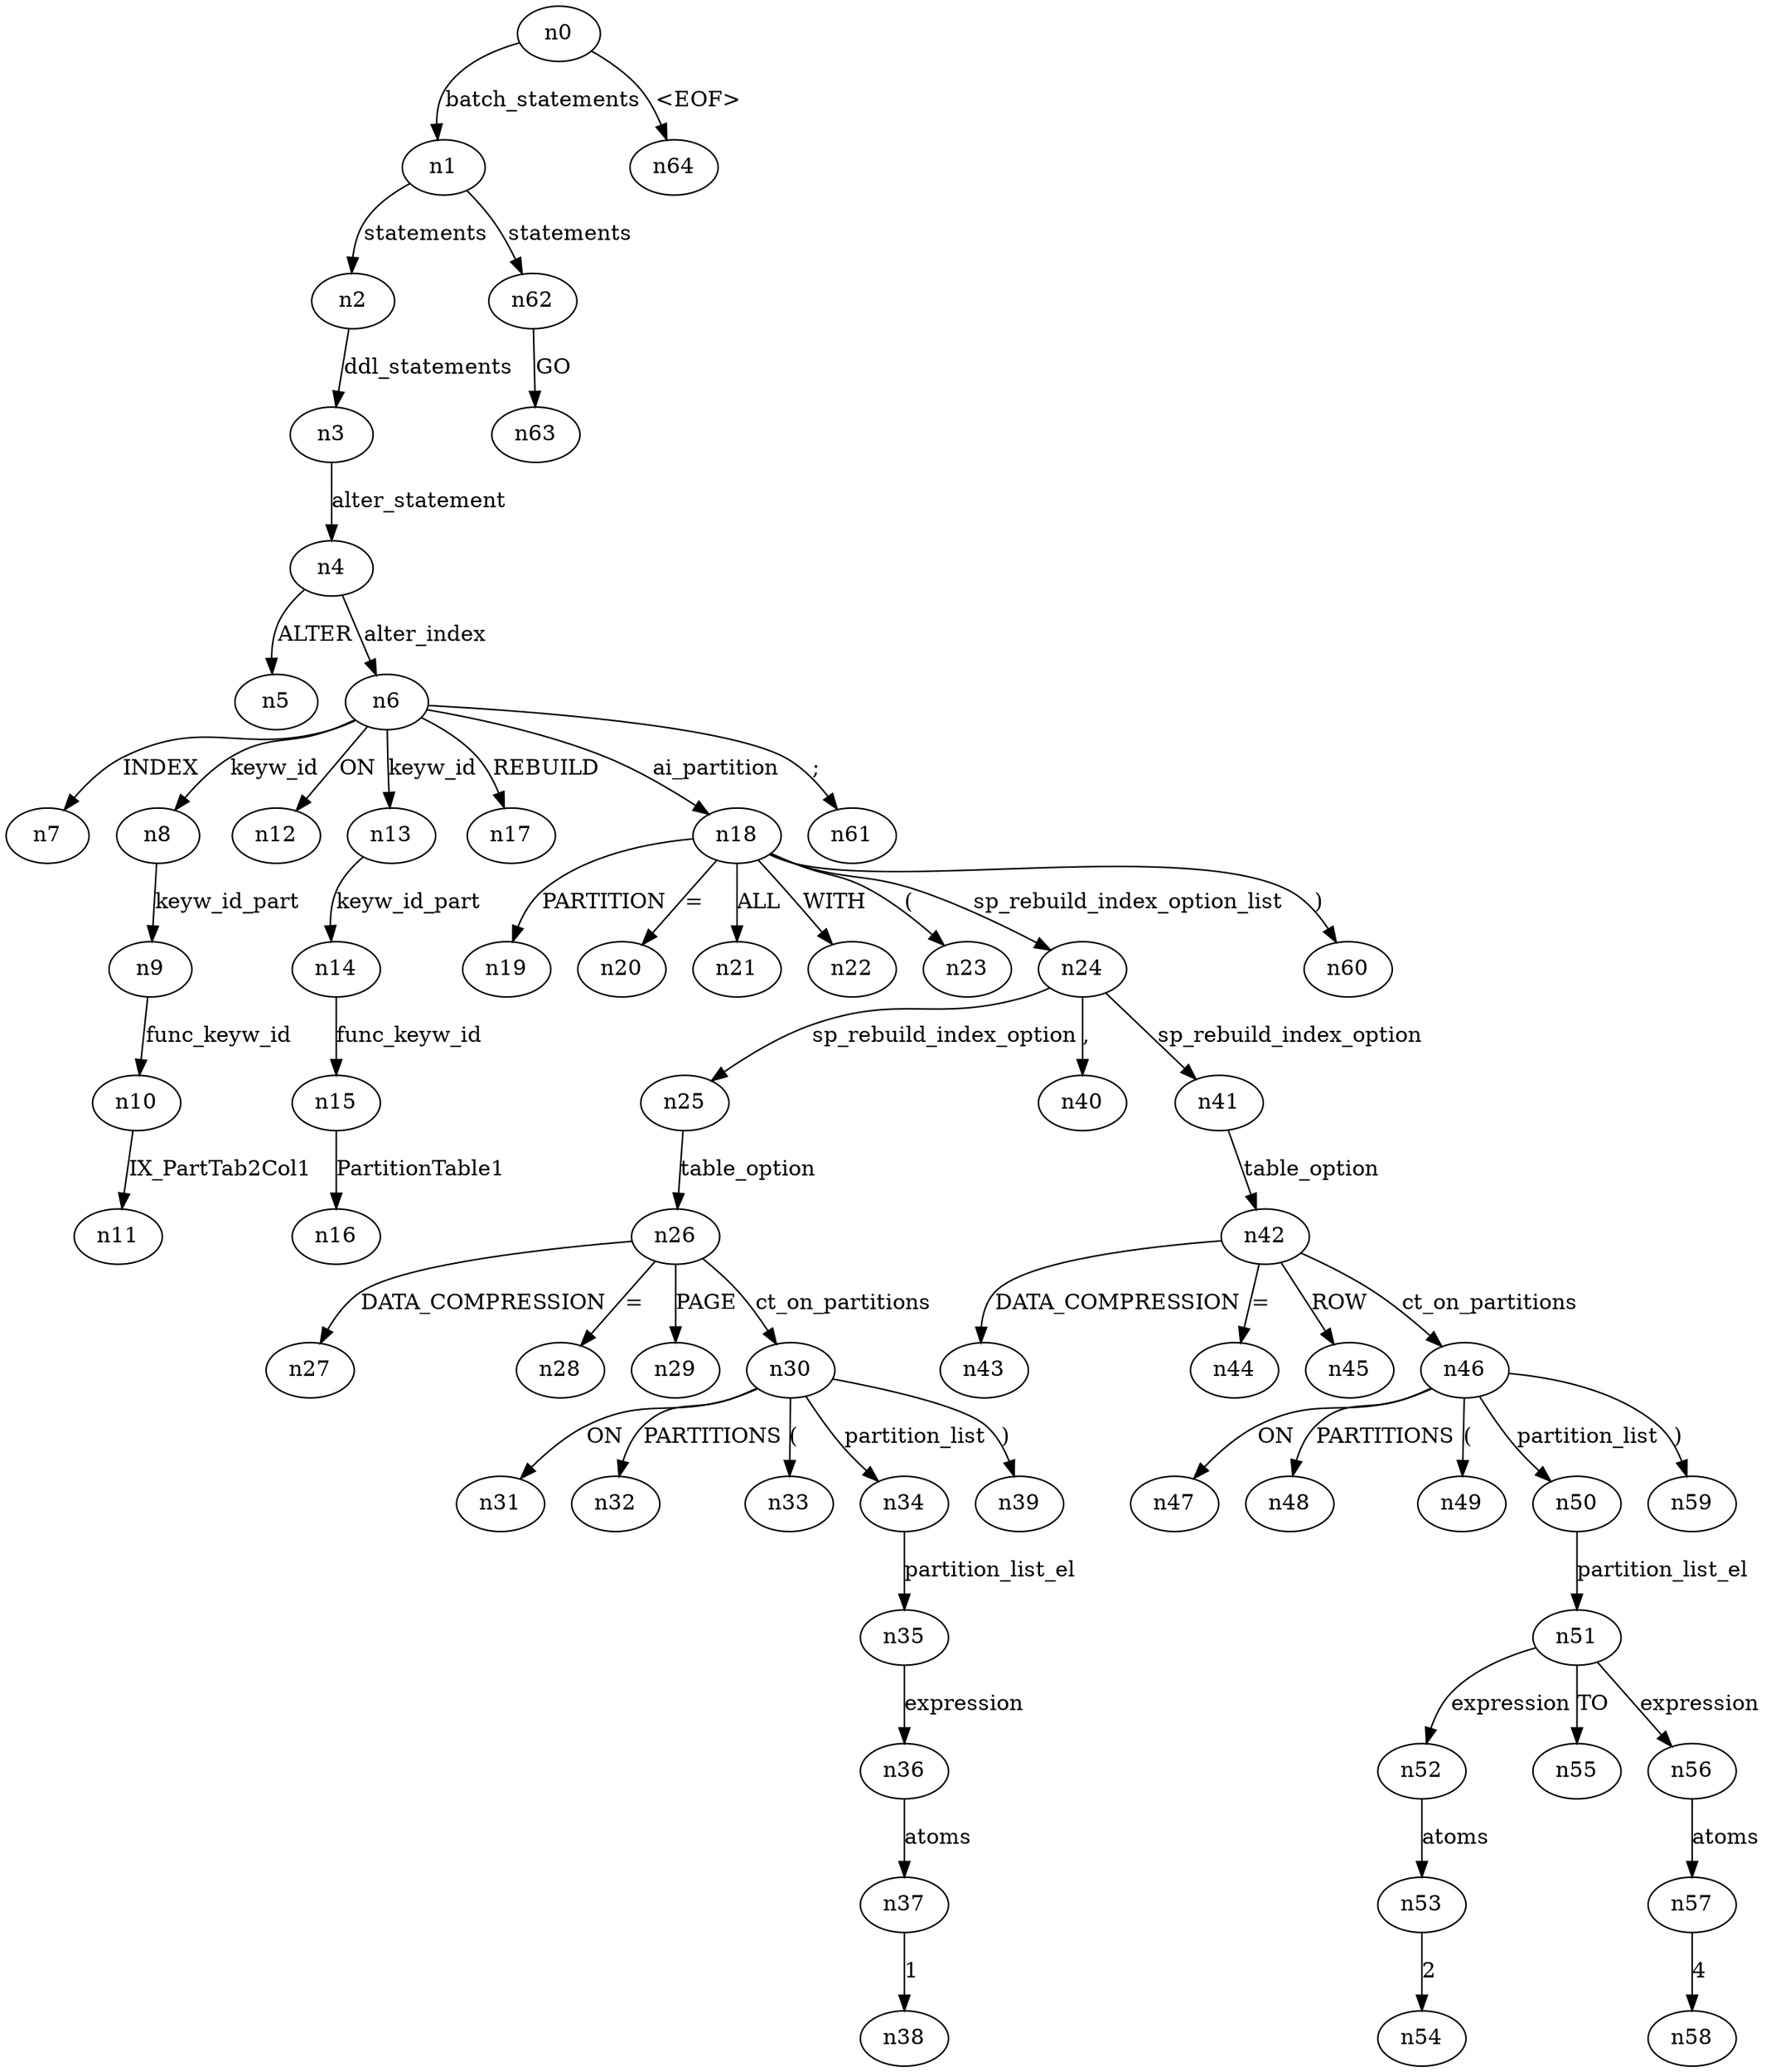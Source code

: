 digraph ParseTree {
  n0 -> n1 [label="batch_statements"];
  n1 -> n2 [label="statements"];
  n2 -> n3 [label="ddl_statements"];
  n3 -> n4 [label="alter_statement"];
  n4 -> n5 [label="ALTER"];
  n4 -> n6 [label="alter_index"];
  n6 -> n7 [label="INDEX"];
  n6 -> n8 [label="keyw_id"];
  n8 -> n9 [label="keyw_id_part"];
  n9 -> n10 [label="func_keyw_id"];
  n10 -> n11 [label="IX_PartTab2Col1"];
  n6 -> n12 [label="ON"];
  n6 -> n13 [label="keyw_id"];
  n13 -> n14 [label="keyw_id_part"];
  n14 -> n15 [label="func_keyw_id"];
  n15 -> n16 [label="PartitionTable1"];
  n6 -> n17 [label="REBUILD"];
  n6 -> n18 [label="ai_partition"];
  n18 -> n19 [label="PARTITION"];
  n18 -> n20 [label="="];
  n18 -> n21 [label="ALL"];
  n18 -> n22 [label="WITH"];
  n18 -> n23 [label="("];
  n18 -> n24 [label="sp_rebuild_index_option_list"];
  n24 -> n25 [label="sp_rebuild_index_option"];
  n25 -> n26 [label="table_option"];
  n26 -> n27 [label="DATA_COMPRESSION"];
  n26 -> n28 [label="="];
  n26 -> n29 [label="PAGE"];
  n26 -> n30 [label="ct_on_partitions"];
  n30 -> n31 [label="ON"];
  n30 -> n32 [label="PARTITIONS"];
  n30 -> n33 [label="("];
  n30 -> n34 [label="partition_list"];
  n34 -> n35 [label="partition_list_el"];
  n35 -> n36 [label="expression"];
  n36 -> n37 [label="atoms"];
  n37 -> n38 [label="1"];
  n30 -> n39 [label=")"];
  n24 -> n40 [label=","];
  n24 -> n41 [label="sp_rebuild_index_option"];
  n41 -> n42 [label="table_option"];
  n42 -> n43 [label="DATA_COMPRESSION"];
  n42 -> n44 [label="="];
  n42 -> n45 [label="ROW"];
  n42 -> n46 [label="ct_on_partitions"];
  n46 -> n47 [label="ON"];
  n46 -> n48 [label="PARTITIONS"];
  n46 -> n49 [label="("];
  n46 -> n50 [label="partition_list"];
  n50 -> n51 [label="partition_list_el"];
  n51 -> n52 [label="expression"];
  n52 -> n53 [label="atoms"];
  n53 -> n54 [label="2"];
  n51 -> n55 [label="TO"];
  n51 -> n56 [label="expression"];
  n56 -> n57 [label="atoms"];
  n57 -> n58 [label="4"];
  n46 -> n59 [label=")"];
  n18 -> n60 [label=")"];
  n6 -> n61 [label=";"];
  n1 -> n62 [label="statements"];
  n62 -> n63 [label="GO"];
  n0 -> n64 [label="<EOF>"];
}